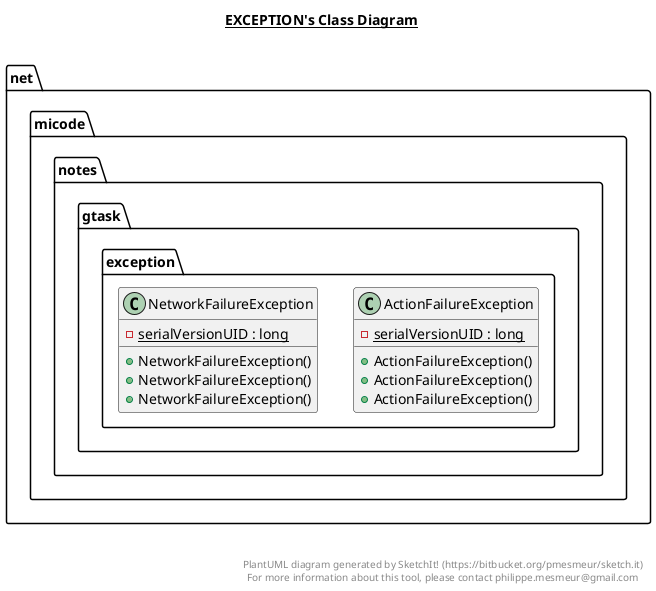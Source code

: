 @startuml

title __EXCEPTION's Class Diagram__\n

  namespace net.micode.notes {
    namespace gtask.exception {
      class net.micode.notes.gtask.exception.ActionFailureException {
          {static} - serialVersionUID : long
          + ActionFailureException()
          + ActionFailureException()
          + ActionFailureException()
      }
    }
  }
  

  namespace net.micode.notes {
    namespace gtask.exception {
      class net.micode.notes.gtask.exception.NetworkFailureException {
          {static} - serialVersionUID : long
          + NetworkFailureException()
          + NetworkFailureException()
          + NetworkFailureException()
      }
    }
  }
  



right footer


PlantUML diagram generated by SketchIt! (https://bitbucket.org/pmesmeur/sketch.it)
For more information about this tool, please contact philippe.mesmeur@gmail.com
endfooter

@enduml
